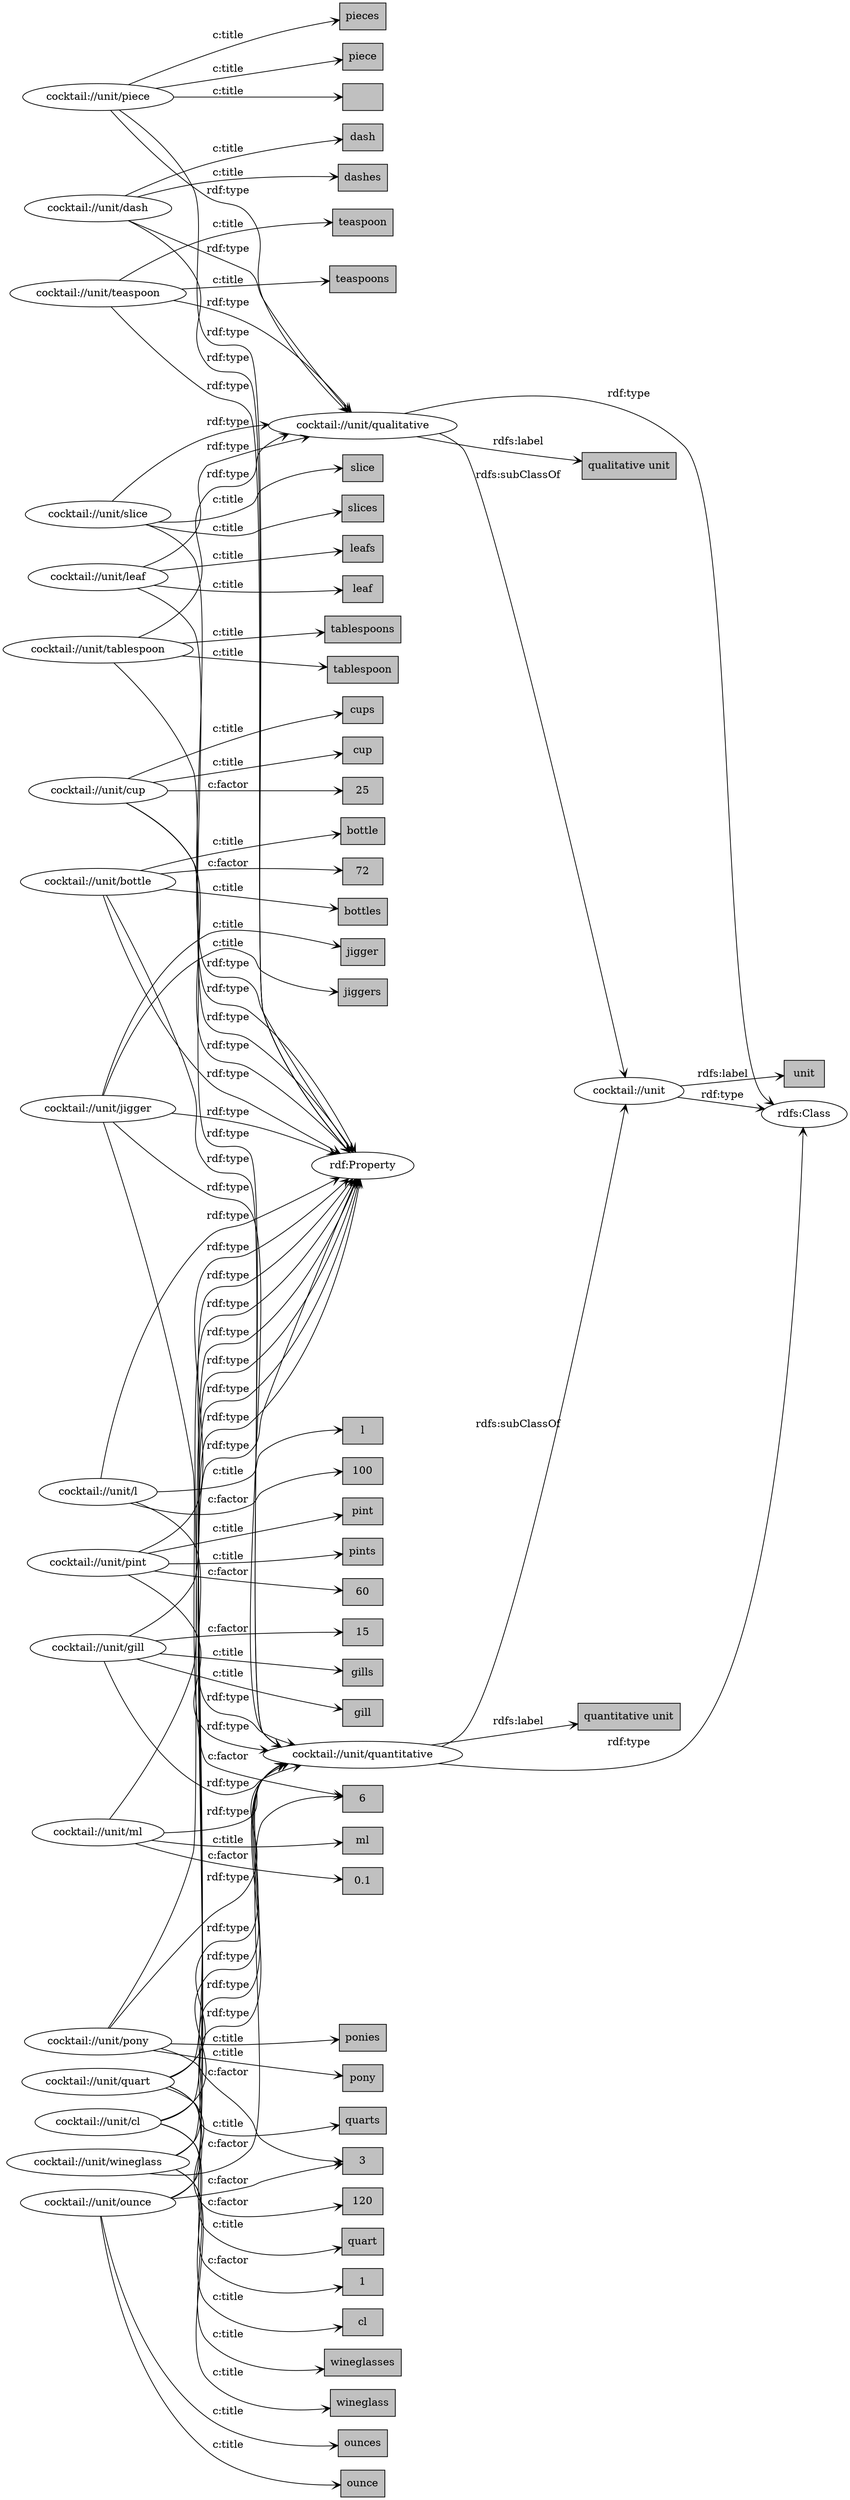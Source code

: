 digraph g { 
  rankdir=LR;

  // uri nodes
  node[shape=oval,color="#000000",style=solid];
  "cocktail://unit/ounce" [label="cocktail://unit/ounce"];
  "cocktail://unit/wineglass" [label="cocktail://unit/wineglass"];
  "cocktail://unit/piece" [label="cocktail://unit/piece"];
  "cocktail://unit" [label="cocktail://unit"];
  "cocktail://unit/cup" [label="cocktail://unit/cup"];
  "cocktail://unit/bottle" [label="cocktail://unit/bottle"];
  "cocktail://unit/dash" [label="cocktail://unit/dash"];
  "rdfs:Class" [label="rdfs:Class"];
  "cocktail://unit/jigger" [label="cocktail://unit/jigger"];
  "cocktail://unit/teaspoon" [label="cocktail://unit/teaspoon"];
  "cocktail://unit/l" [label="cocktail://unit/l"];
  "cocktail://unit/pint" [label="cocktail://unit/pint"];
  "cocktail://unit/gill" [label="cocktail://unit/gill"];
  "cocktail://unit/slice" [label="cocktail://unit/slice"];
  "cocktail://unit/ml" [label="cocktail://unit/ml"];
  "cocktail://unit/leaf" [label="cocktail://unit/leaf"];
  "rdf:Property" [label="rdf:Property"];
  "cocktail://unit/tablespoon" [label="cocktail://unit/tablespoon"];
  "cocktail://unit/pony" [label="cocktail://unit/pony"];
  "cocktail://unit/quart" [label="cocktail://unit/quart"];
  "cocktail://unit/quantitative" [label="cocktail://unit/quantitative"];
  "cocktail://unit/cl" [label="cocktail://unit/cl"];
  "cocktail://unit/qualitative" [label="cocktail://unit/qualitative"];

  // literal nodes
  node[fillcolor="#c0c0c0",shape=box,color="#000000",style=filled];
  "" [label=""];
  "slices" [label="slices"];
  "25" [label="25"];
  "ponies" [label="ponies"];
  "ounces" [label="ounces"];
  "tablespoons" [label="tablespoons"];
  "bottles" [label="bottles"];
  "bottle" [label="bottle"];
  "pint" [label="pint"];
  "gills" [label="gills"];
  "pints" [label="pints"];
  "quart" [label="quart"];
  "pieces" [label="pieces"];
  "gill" [label="gill"];
  "jigger" [label="jigger"];
  "slice" [label="slice"];
  "cups" [label="cups"];
  "72" [label="72"];
  "wineglass" [label="wineglass"];
  "ml" [label="ml"];
  "teaspoons" [label="teaspoons"];
  "15" [label="15"];
  "cocktail://unit" [label="cocktail://unit"];
  "qualitative unit" [label="qualitative unit"];
  "quarts" [label="quarts"];
  "wineglasses" [label="wineglasses"];
  "cl" [label="cl"];
  "l" [label="l"];
  "leaf" [label="leaf"];
  "teaspoon" [label="teaspoon"];
  "120" [label="120"];
  "tablespoon" [label="tablespoon"];
  "1" [label="1"];
  "100" [label="100"];
  "dashes" [label="dashes"];
  "unit" [label="unit"];
  "0.1" [label="0.1"];
  "3" [label="3"];
  "leafs" [label="leafs"];
  "piece" [label="piece"];
  "6" [label="6"];
  "ounce" [label="ounce"];
  "60" [label="60"];
  "jiggers" [label="jiggers"];
  "quantitative unit" [label="quantitative unit"];
  "dash" [label="dash"];
  "pony" [label="pony"];
  "cup" [label="cup"];

  // edges
  edge[color="#000000",style=solid,arrowhead=vee];
  "cocktail://unit/quart" -> "quart"[label="c:title"];
  "cocktail://unit/bottle" -> "bottle"[label="c:title"];
  "cocktail://unit/cup" -> "cup"[label="c:title"];
  "cocktail://unit/teaspoon" -> "cocktail://unit/qualitative"[label="rdf:type"];
  "cocktail://unit/piece" -> "pieces"[label="c:title"];
  "cocktail://unit/cl" -> "cocktail://unit/quantitative"[label="rdf:type"];
  "cocktail://unit/jigger" -> "6"[label="c:factor"];
  "cocktail://unit/cl" -> "rdf:Property"[label="rdf:type"];
  "cocktail://unit/ounce" -> "rdf:Property"[label="rdf:type"];
  "cocktail://unit/jigger" -> "jigger"[label="c:title"];
  "cocktail://unit/qualitative" -> "qualitative unit"[label="rdfs:label"];
  "cocktail://unit/cl" -> "cl"[label="c:title"];
  "cocktail://unit/pint" -> "rdf:Property"[label="rdf:type"];
  "cocktail://unit/dash" -> "cocktail://unit/qualitative"[label="rdf:type"];
  "cocktail://unit/dash" -> "dash"[label="c:title"];
  "cocktail://unit/cup" -> "cups"[label="c:title"];
  "cocktail://unit/cl" -> "1"[label="c:factor"];
  "cocktail://unit/jigger" -> "rdf:Property"[label="rdf:type"];
  "cocktail://unit/piece" -> "cocktail://unit/qualitative"[label="rdf:type"];
  "cocktail://unit/slice" -> "slice"[label="c:title"];
  "cocktail://unit/quart" -> "120"[label="c:factor"];
  "cocktail://unit/wineglass" -> "wineglasses"[label="c:title"];
  "cocktail://unit/qualitative" -> "cocktail://unit"[label="rdfs:subClassOf"];
  "cocktail://unit/ounce" -> "cocktail://unit/quantitative"[label="rdf:type"];
  "cocktail://unit/gill" -> "gills"[label="c:title"];
  "cocktail://unit/wineglass" -> "wineglass"[label="c:title"];
  "cocktail://unit/quantitative" -> "quantitative unit"[label="rdfs:label"];
  "cocktail://unit/jigger" -> "cocktail://unit/quantitative"[label="rdf:type"];
  "cocktail://unit/pint" -> "pints"[label="c:title"];
  "cocktail://unit/l" -> "l"[label="c:title"];
  "cocktail://unit/ml" -> "0.1"[label="c:factor"];
  "cocktail://unit/ounce" -> "3"[label="c:factor"];
  "cocktail://unit/jigger" -> "jiggers"[label="c:title"];
  "cocktail://unit/ml" -> "ml"[label="c:title"];
  "cocktail://unit/teaspoon" -> "teaspoons"[label="c:title"];
  "cocktail://unit/slice" -> "slices"[label="c:title"];
  "cocktail://unit/tablespoon" -> "tablespoons"[label="c:title"];
  "cocktail://unit/bottle" -> "72"[label="c:factor"];
  "cocktail://unit/leaf" -> "leafs"[label="c:title"];
  "cocktail://unit/gill" -> "cocktail://unit/quantitative"[label="rdf:type"];
  "cocktail://unit/l" -> "100"[label="c:factor"];
  "cocktail://unit/leaf" -> "leaf"[label="c:title"];
  "cocktail://unit/gill" -> "rdf:Property"[label="rdf:type"];
  "cocktail://unit/quantitative" -> "rdfs:Class"[label="rdf:type"];
  "cocktail://unit/wineglass" -> "cocktail://unit/quantitative"[label="rdf:type"];
  "cocktail://unit/wineglass" -> "rdf:Property"[label="rdf:type"];
  "cocktail://unit/tablespoon" -> "tablespoon"[label="c:title"];
  "cocktail://unit/wineglass" -> "6"[label="c:factor"];
  "cocktail://unit/cup" -> "25"[label="c:factor"];
  "cocktail://unit/pint" -> "pint"[label="c:title"];
  "cocktail://unit/dash" -> "dashes"[label="c:title"];
  "cocktail://unit" -> "rdfs:Class"[label="rdf:type"];
  "cocktail://unit/qualitative" -> "rdfs:Class"[label="rdf:type"];
  "cocktail://unit/teaspoon" -> "rdf:Property"[label="rdf:type"];
  "cocktail://unit/l" -> "rdf:Property"[label="rdf:type"];
  "cocktail://unit/pony" -> "pony"[label="c:title"];
  "cocktail://unit/quart" -> "quarts"[label="c:title"];
  "cocktail://unit/quart" -> "rdf:Property"[label="rdf:type"];
  "cocktail://unit/ounce" -> "ounce"[label="c:title"];
  "cocktail://unit/dash" -> "rdf:Property"[label="rdf:type"];
  "cocktail://unit/ml" -> "rdf:Property"[label="rdf:type"];
  "cocktail://unit/bottle" -> "rdf:Property"[label="rdf:type"];
  "cocktail://unit/gill" -> "15"[label="c:factor"];
  "cocktail://unit/piece" -> "rdf:Property"[label="rdf:type"];
  "cocktail://unit/ml" -> "cocktail://unit/quantitative"[label="rdf:type"];
  "cocktail://unit/teaspoon" -> "teaspoon"[label="c:title"];
  "cocktail://unit/bottle" -> "cocktail://unit/quantitative"[label="rdf:type"];
  "cocktail://unit/piece" -> ""[label="c:title"];
  "cocktail://unit/piece" -> "piece"[label="c:title"];
  "cocktail://unit" -> "unit"[label="rdfs:label"];
  "cocktail://unit/pint" -> "60"[label="c:factor"];
  "cocktail://unit/leaf" -> "rdf:Property"[label="rdf:type"];
  "cocktail://unit/quantitative" -> "cocktail://unit"[label="rdfs:subClassOf"];
  "cocktail://unit/gill" -> "gill"[label="c:title"];
  "cocktail://unit/tablespoon" -> "rdf:Property"[label="rdf:type"];
  "cocktail://unit/quart" -> "cocktail://unit/quantitative"[label="rdf:type"];
  "cocktail://unit/pony" -> "ponies"[label="c:title"];
  "cocktail://unit/tablespoon" -> "cocktail://unit/qualitative"[label="rdf:type"];
  "cocktail://unit/pint" -> "cocktail://unit/quantitative"[label="rdf:type"];
  "cocktail://unit/pony" -> "cocktail://unit/quantitative"[label="rdf:type"];
  "cocktail://unit/pony" -> "rdf:Property"[label="rdf:type"];
  "cocktail://unit/leaf" -> "cocktail://unit/qualitative"[label="rdf:type"];
  "cocktail://unit/slice" -> "rdf:Property"[label="rdf:type"];
  "cocktail://unit/l" -> "cocktail://unit/quantitative"[label="rdf:type"];
  "cocktail://unit/bottle" -> "bottles"[label="c:title"];
  "cocktail://unit/ounce" -> "ounces"[label="c:title"];
  "cocktail://unit/pony" -> "3"[label="c:factor"];
  "cocktail://unit/slice" -> "cocktail://unit/qualitative"[label="rdf:type"];
  "cocktail://unit/cup" -> "rdf:Property"[label="rdf:type"];
  "cocktail://unit/cup" -> "cocktail://unit/quantitative"[label="rdf:type"];
}

